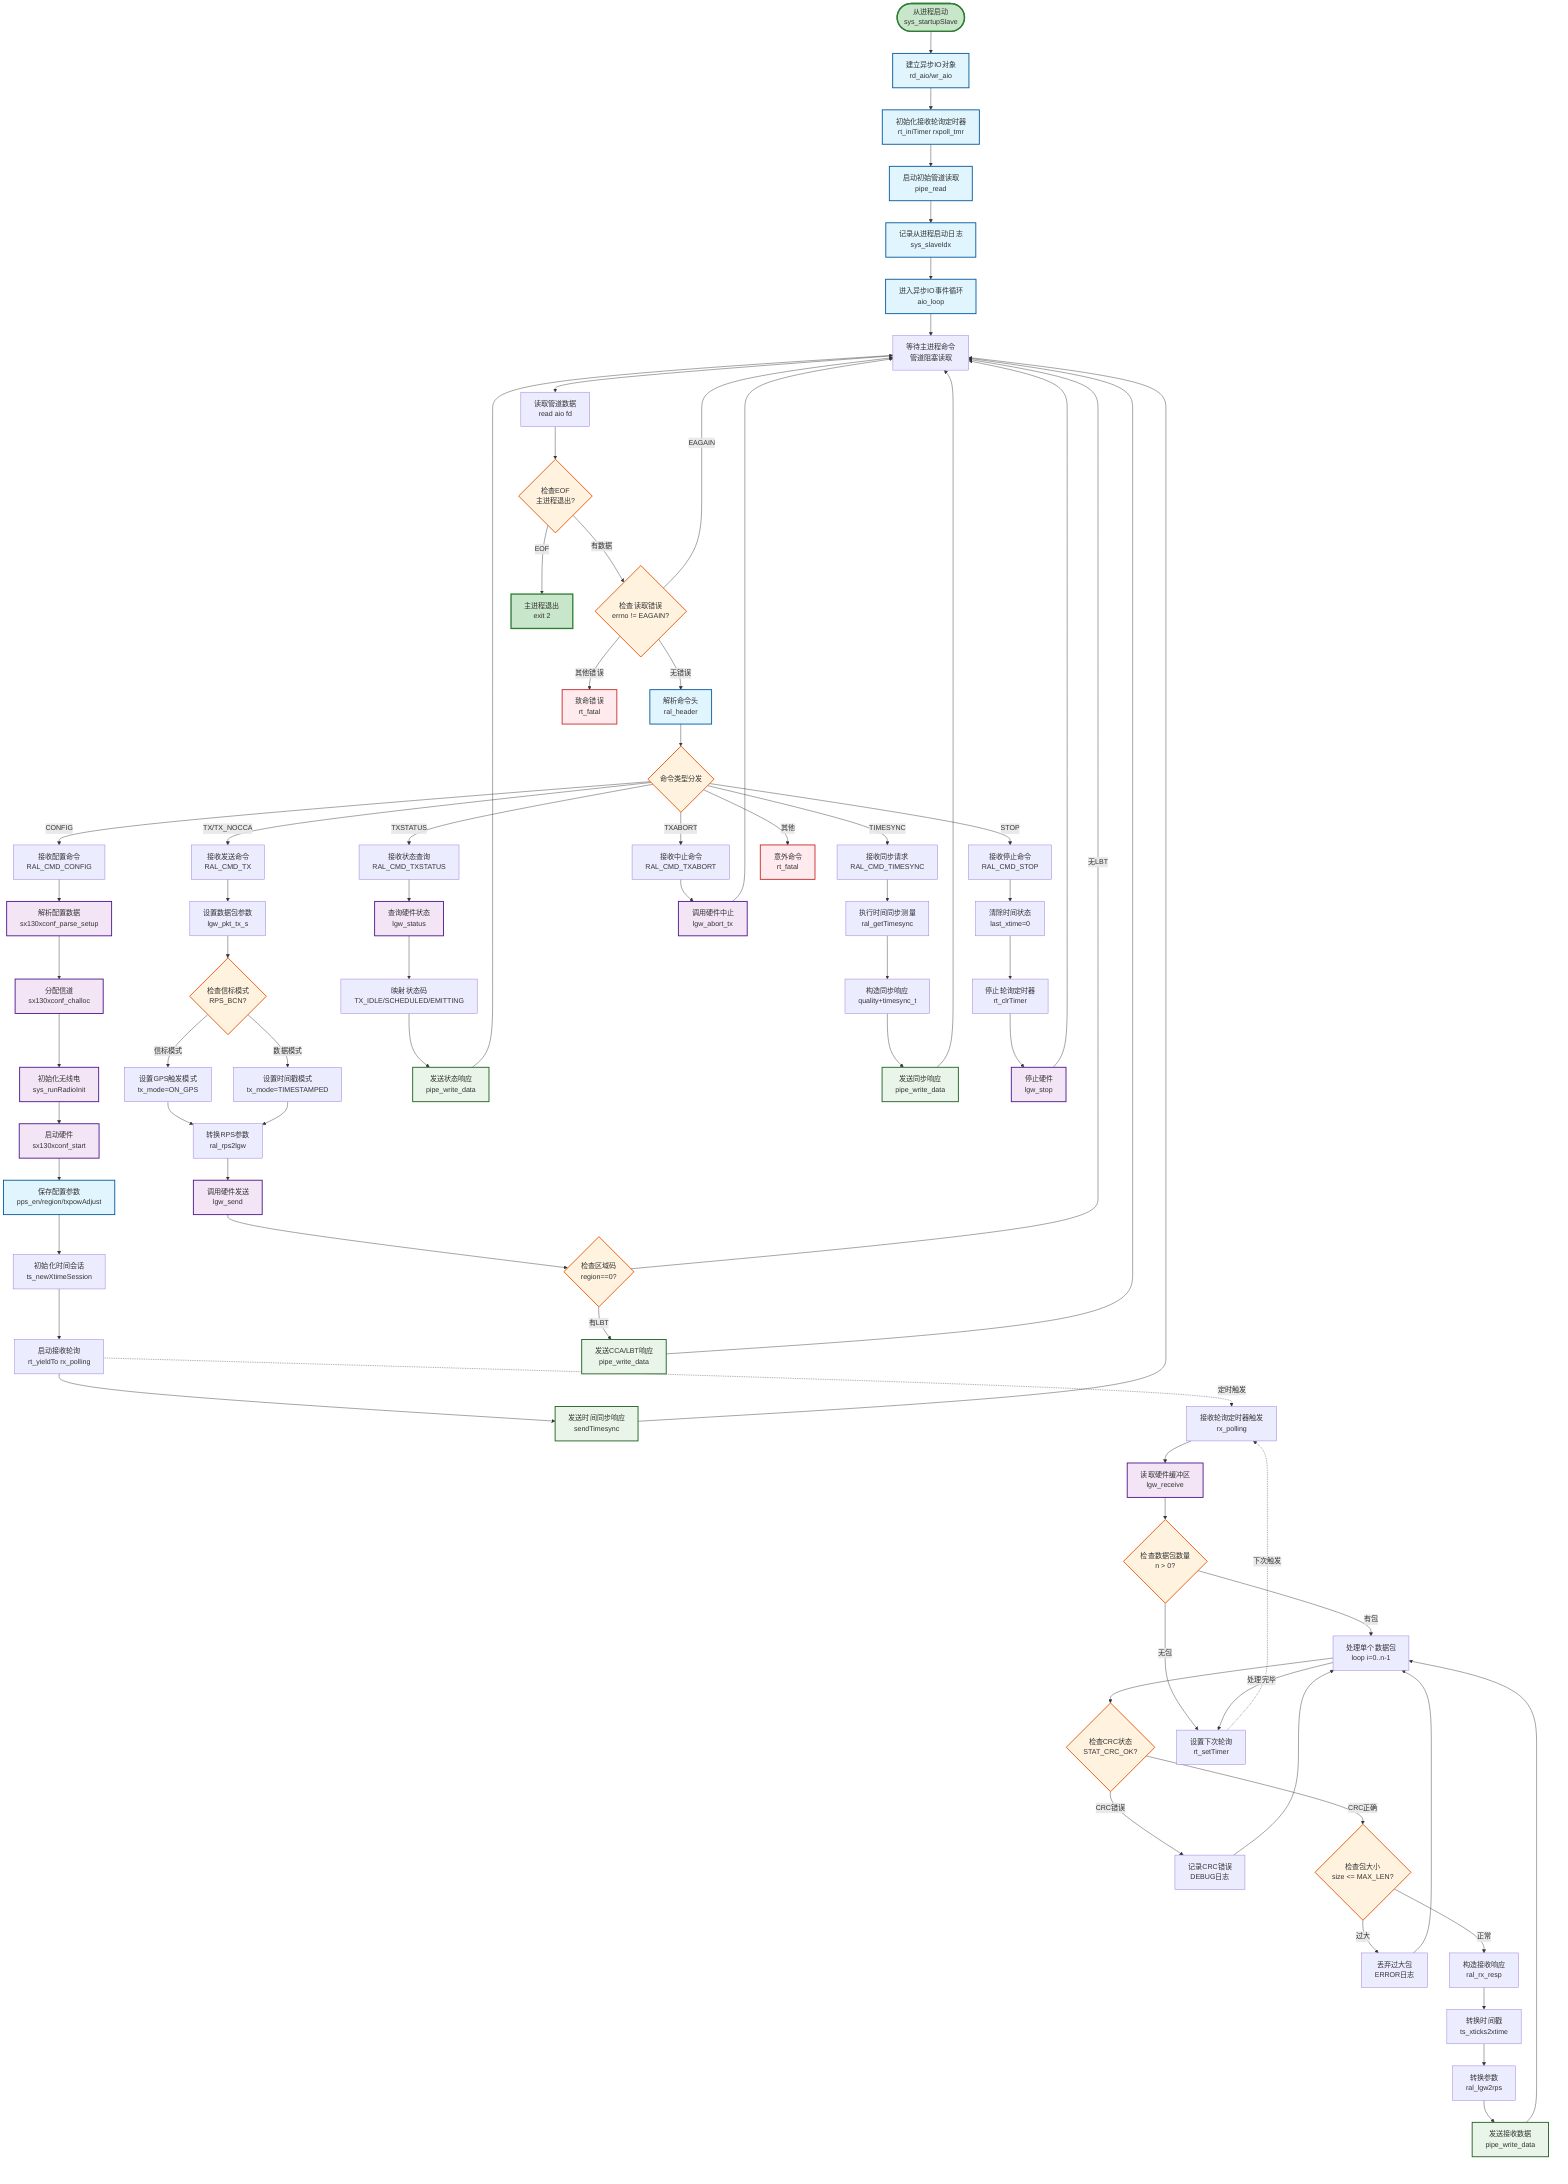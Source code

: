 flowchart TD
    START([从进程启动<br/>sys_startupSlave])
    
    INIT_AIO[建立异步IO对象<br/>rd_aio/wr_aio]
    INIT_TIMER[初始化接收轮询定时器<br/>rt_iniTimer rxpoll_tmr]
    START_READ[启动初始管道读取<br/>pipe_read]
    LOG_START[记录从进程启动日志<br/>sys_slaveIdx]
    ENTER_LOOP[进入异步IO事件循环<br/>aio_loop]
    
    WAIT_CMD[等待主进程命令<br/>管道阻塞读取]
    READ_PIPE[读取管道数据<br/>read aio fd]
    CHECK_EOF{检查EOF<br/>主进程退出?}
    CHECK_ERROR{检查读取错误<br/>errno != EAGAIN?}
    PARSE_CMD[解析命令头<br/>ral_header]
    
    CMD_DISPATCH{命令类型分发}
    
    CONFIG_START[接收配置命令<br/>RAL_CMD_CONFIG]
    PARSE_CONF[解析配置数据<br/>sx130xconf_parse_setup]
    ALLOC_CH[分配信道<br/>sx130xconf_challoc]
    INIT_RADIO[初始化无线电<br/>sys_runRadioInit]
    START_HW[启动硬件<br/>sx130xconf_start]
    SAVE_CONFIG[保存配置参数<br/>pps_en/region/txpowAdjust]
    INIT_XTIME[初始化时间会话<br/>ts_newXtimeSession]
    START_RXPOLL[启动接收轮询<br/>rt_yieldTo rx_polling]
    SEND_TIMESYNC[发送时间同步响应<br/>sendTimesync]
    
    TX_START[接收发送命令<br/>RAL_CMD_TX]
    SETUP_PKT[设置数据包参数<br/>lgw_pkt_tx_s]
    CHECK_BCN{检查信标模式<br/>RPS_BCN?}
    SET_GPS[设置GPS触发模式<br/>tx_mode=ON_GPS]
    SET_STAMP[设置时间戳模式<br/>tx_mode=TIMESTAMPED]
    CONVERT_RPS[转换RPS参数<br/>ral_rps2lgw]
    CALL_SEND[调用硬件发送<br/>lgw_send]
    CHECK_REGION{检查区域码<br/>region==0?}
    SEND_RESP[发送CCA/LBT响应<br/>pipe_write_data]
    
    STATUS_START[接收状态查询<br/>RAL_CMD_TXSTATUS]
    QUERY_HW[查询硬件状态<br/>lgw_status]
    MAP_STATUS[映射状态码<br/>TX_IDLE/SCHEDULED/EMITTING]
    SEND_STATUS[发送状态响应<br/>pipe_write_data]
    
    SYNC_START[接收同步请求<br/>RAL_CMD_TIMESYNC]
    MEASURE_TIME[执行时间同步测量<br/>ral_getTimesync]
    BUILD_RESP[构造同步响应<br/>quality+timesync_t]
    SEND_SYNC[发送同步响应<br/>pipe_write_data]
    
    RX_POLL[接收轮询定时器触发<br/>rx_polling]
    READ_HW[读取硬件缓冲区<br/>lgw_receive]
    CHECK_PKTS{检查数据包数量<br/>n > 0?}
    PROCESS_PKT[处理单个数据包<br/>loop i=0..n-1]
    CHECK_CRC{检查CRC状态<br/>STAT_CRC_OK?}
    LOG_ERR[记录CRC错误<br/>DEBUG日志]
    CHECK_SIZE{检查包大小<br/>size <= MAX_LEN?}
    DROP_PKT[丢弃过大包<br/>ERROR日志]
    BUILD_RX[构造接收响应<br/>ral_rx_resp]
    CONVERT_TIME[转换时间戳<br/>ts_xticks2xtime]
    CONVERT_PARAMS[转换参数<br/>ral_lgw2rps]
    SEND_RX[发送接收数据<br/>pipe_write_data]
    SET_NEXT_POLL[设置下次轮询<br/>rt_setTimer]
    
    ABORT_START[接收中止命令<br/>RAL_CMD_TXABORT]
    CALL_ABORT[调用硬件中止<br/>lgw_abort_tx]
    
    STOP_START[接收停止命令<br/>RAL_CMD_STOP]
    CLEAR_TIME[清除时间状态<br/>last_xtime=0]
    STOP_TIMER[停止轮询定时器<br/>rt_clrTimer]
    STOP_HW[停止硬件<br/>lgw_stop]
    
    EOF_EXIT[主进程退出<br/>exit 2]
    FATAL_ERROR[致命错误<br/>rt_fatal]
    UNEXPECTED[意外命令<br/>rt_fatal]
    
    START --> INIT_AIO
    INIT_AIO --> INIT_TIMER
    INIT_TIMER --> START_READ
    START_READ --> LOG_START
    LOG_START --> ENTER_LOOP
    ENTER_LOOP --> WAIT_CMD
    
    WAIT_CMD --> READ_PIPE
    READ_PIPE --> CHECK_EOF
    CHECK_EOF -->|EOF| EOF_EXIT
    CHECK_EOF -->|有数据| CHECK_ERROR
    CHECK_ERROR -->|EAGAIN| WAIT_CMD
    CHECK_ERROR -->|其他错误| FATAL_ERROR
    CHECK_ERROR -->|无错误| PARSE_CMD
    
    PARSE_CMD --> CMD_DISPATCH
    
    CMD_DISPATCH -->|CONFIG| CONFIG_START
    CONFIG_START --> PARSE_CONF
    PARSE_CONF --> ALLOC_CH
    ALLOC_CH --> INIT_RADIO
    INIT_RADIO --> START_HW
    START_HW --> SAVE_CONFIG
    SAVE_CONFIG --> INIT_XTIME
    INIT_XTIME --> START_RXPOLL
    START_RXPOLL --> SEND_TIMESYNC
    SEND_TIMESYNC --> WAIT_CMD
    
    CMD_DISPATCH -->|TX/TX_NOCCA| TX_START
    TX_START --> SETUP_PKT
    SETUP_PKT --> CHECK_BCN
    CHECK_BCN -->|信标模式| SET_GPS
    CHECK_BCN -->|数据模式| SET_STAMP
    SET_GPS --> CONVERT_RPS
    SET_STAMP --> CONVERT_RPS
    CONVERT_RPS --> CALL_SEND
    CALL_SEND --> CHECK_REGION
    CHECK_REGION -->|无LBT| WAIT_CMD
    CHECK_REGION -->|有LBT| SEND_RESP
    SEND_RESP --> WAIT_CMD
    
    CMD_DISPATCH -->|TXSTATUS| STATUS_START
    STATUS_START --> QUERY_HW
    QUERY_HW --> MAP_STATUS
    MAP_STATUS --> SEND_STATUS
    SEND_STATUS --> WAIT_CMD
    
    CMD_DISPATCH -->|TIMESYNC| SYNC_START
    SYNC_START --> MEASURE_TIME
    MEASURE_TIME --> BUILD_RESP
    BUILD_RESP --> SEND_SYNC
    SEND_SYNC --> WAIT_CMD
    
    CMD_DISPATCH -->|TXABORT| ABORT_START
    ABORT_START --> CALL_ABORT
    CALL_ABORT --> WAIT_CMD
    
    CMD_DISPATCH -->|STOP| STOP_START
    STOP_START --> CLEAR_TIME
    CLEAR_TIME --> STOP_TIMER
    STOP_TIMER --> STOP_HW
    STOP_HW --> WAIT_CMD
    
    START_RXPOLL -.->|定时触发| RX_POLL
    RX_POLL --> READ_HW
    READ_HW --> CHECK_PKTS
    CHECK_PKTS -->|无包| SET_NEXT_POLL
    CHECK_PKTS -->|有包| PROCESS_PKT
    PROCESS_PKT --> CHECK_CRC
    CHECK_CRC -->|CRC错误| LOG_ERR
    CHECK_CRC -->|CRC正确| CHECK_SIZE
    LOG_ERR --> PROCESS_PKT
    CHECK_SIZE -->|过大| DROP_PKT
    CHECK_SIZE -->|正常| BUILD_RX
    DROP_PKT --> PROCESS_PKT
    BUILD_RX --> CONVERT_TIME
    CONVERT_TIME --> CONVERT_PARAMS
    CONVERT_PARAMS --> SEND_RX
    SEND_RX --> PROCESS_PKT
    PROCESS_PKT -->|处理完毕| SET_NEXT_POLL
    SET_NEXT_POLL -.->|下次触发| RX_POLL
    
    CMD_DISPATCH -->|其他| UNEXPECTED
    
    classDef startEnd fill:#c8e6c9,stroke:#2e7d32,stroke-width:3px
    classDef process fill:#e1f5fe,stroke:#01579b,stroke-width:2px
    classDef decision fill:#fff3e0,stroke:#e65100,stroke-width:2px
    classDef error fill:#ffebee,stroke:#c62828,stroke-width:2px
    classDef hardware fill:#f3e5f5,stroke:#4a148c,stroke-width:2px
    classDef communication fill:#e8f5e8,stroke:#1b5e20,stroke-width:2px
    
    class START,EOF_EXIT startEnd
    class INIT_AIO,INIT_TIMER,START_READ,LOG_START,ENTER_LOOP,PARSE_CMD,SAVE_CONFIG process
    class CHECK_EOF,CHECK_ERROR,CMD_DISPATCH,CHECK_BCN,CHECK_REGION,CHECK_PKTS,CHECK_CRC,CHECK_SIZE decision
    class FATAL_ERROR,UNEXPECTED error
    class PARSE_CONF,ALLOC_CH,INIT_RADIO,START_HW,CALL_SEND,QUERY_HW,CALL_ABORT,STOP_HW,READ_HW hardware
    class SEND_TIMESYNC,SEND_RESP,SEND_STATUS,SEND_SYNC,SEND_RX communication